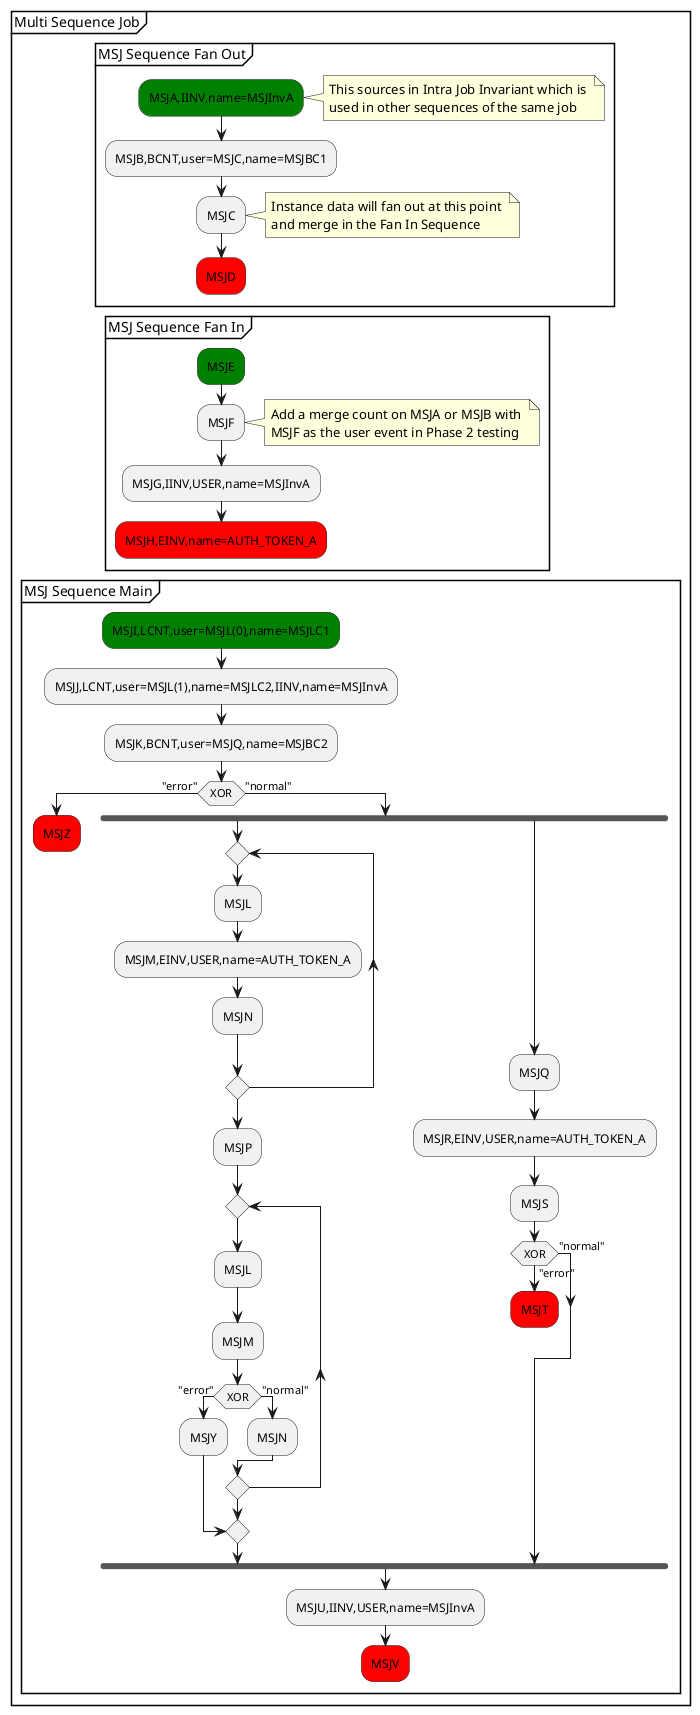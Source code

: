 @startuml
partition "Multi Sequence Job" {
group "MSJ Sequence Fan Out"
  #green:MSJA,IINV,name=MSJInvA;
  note right
    This sources in Intra Job Invariant which is 
    used in other sequences of the same job
  end note
  :MSJB,BCNT,user=MSJC,name=MSJBC1;
  :MSJC;
  note right 
    Instance data will fan out at this point 
    and merge in the Fan In Sequence
  end note
  #red:MSJD;
  detach
end group

group "MSJ Sequence Fan In"
  #green:MSJE;
  :MSJF;
  note right
    Add a merge count on MSJA or MSJB with 
    MSJF as the user event in Phase 2 testing
  end note
  :MSJG,IINV,USER,name=MSJInvA;
  #red:MSJH,EINV,name=AUTH_TOKEN_A;
  detach
end group

group "MSJ Sequence Main"

  #green:MSJI,LCNT,user=MSJL(0),name=MSJLC1;
  :MSJJ,LCNT,user=MSJL(1),name=MSJLC2,IINV,name=MSJInvA;
  :MSJK,BCNT,user=MSJQ,name=MSJBC2;
  if (XOR) then ("error")
    #red:MSJZ;
    detach
  else ("normal")
    fork
      repeat
        :MSJL;
        :MSJM,EINV,USER,name=AUTH_TOKEN_A;
        :MSJN;
      repeat while
      :MSJP;
      repeat
        :MSJL;
        :MSJM;
        if (XOR) then ("error")
          :MSJY;
          break
        else ("normal")
          :MSJN;
        endif
      repeat while
    fork again
      :MSJQ;
      :MSJR,EINV,USER,name=AUTH_TOKEN_A;
      :MSJS;
      if (XOR) then ("error")
        #red:MSJT;
        detach
      else ("normal")  
      endif    
    end fork
    :MSJU,IINV,USER,name=MSJInvA;
    #red:MSJV;
    detach
  endif
end group
}
@enduml